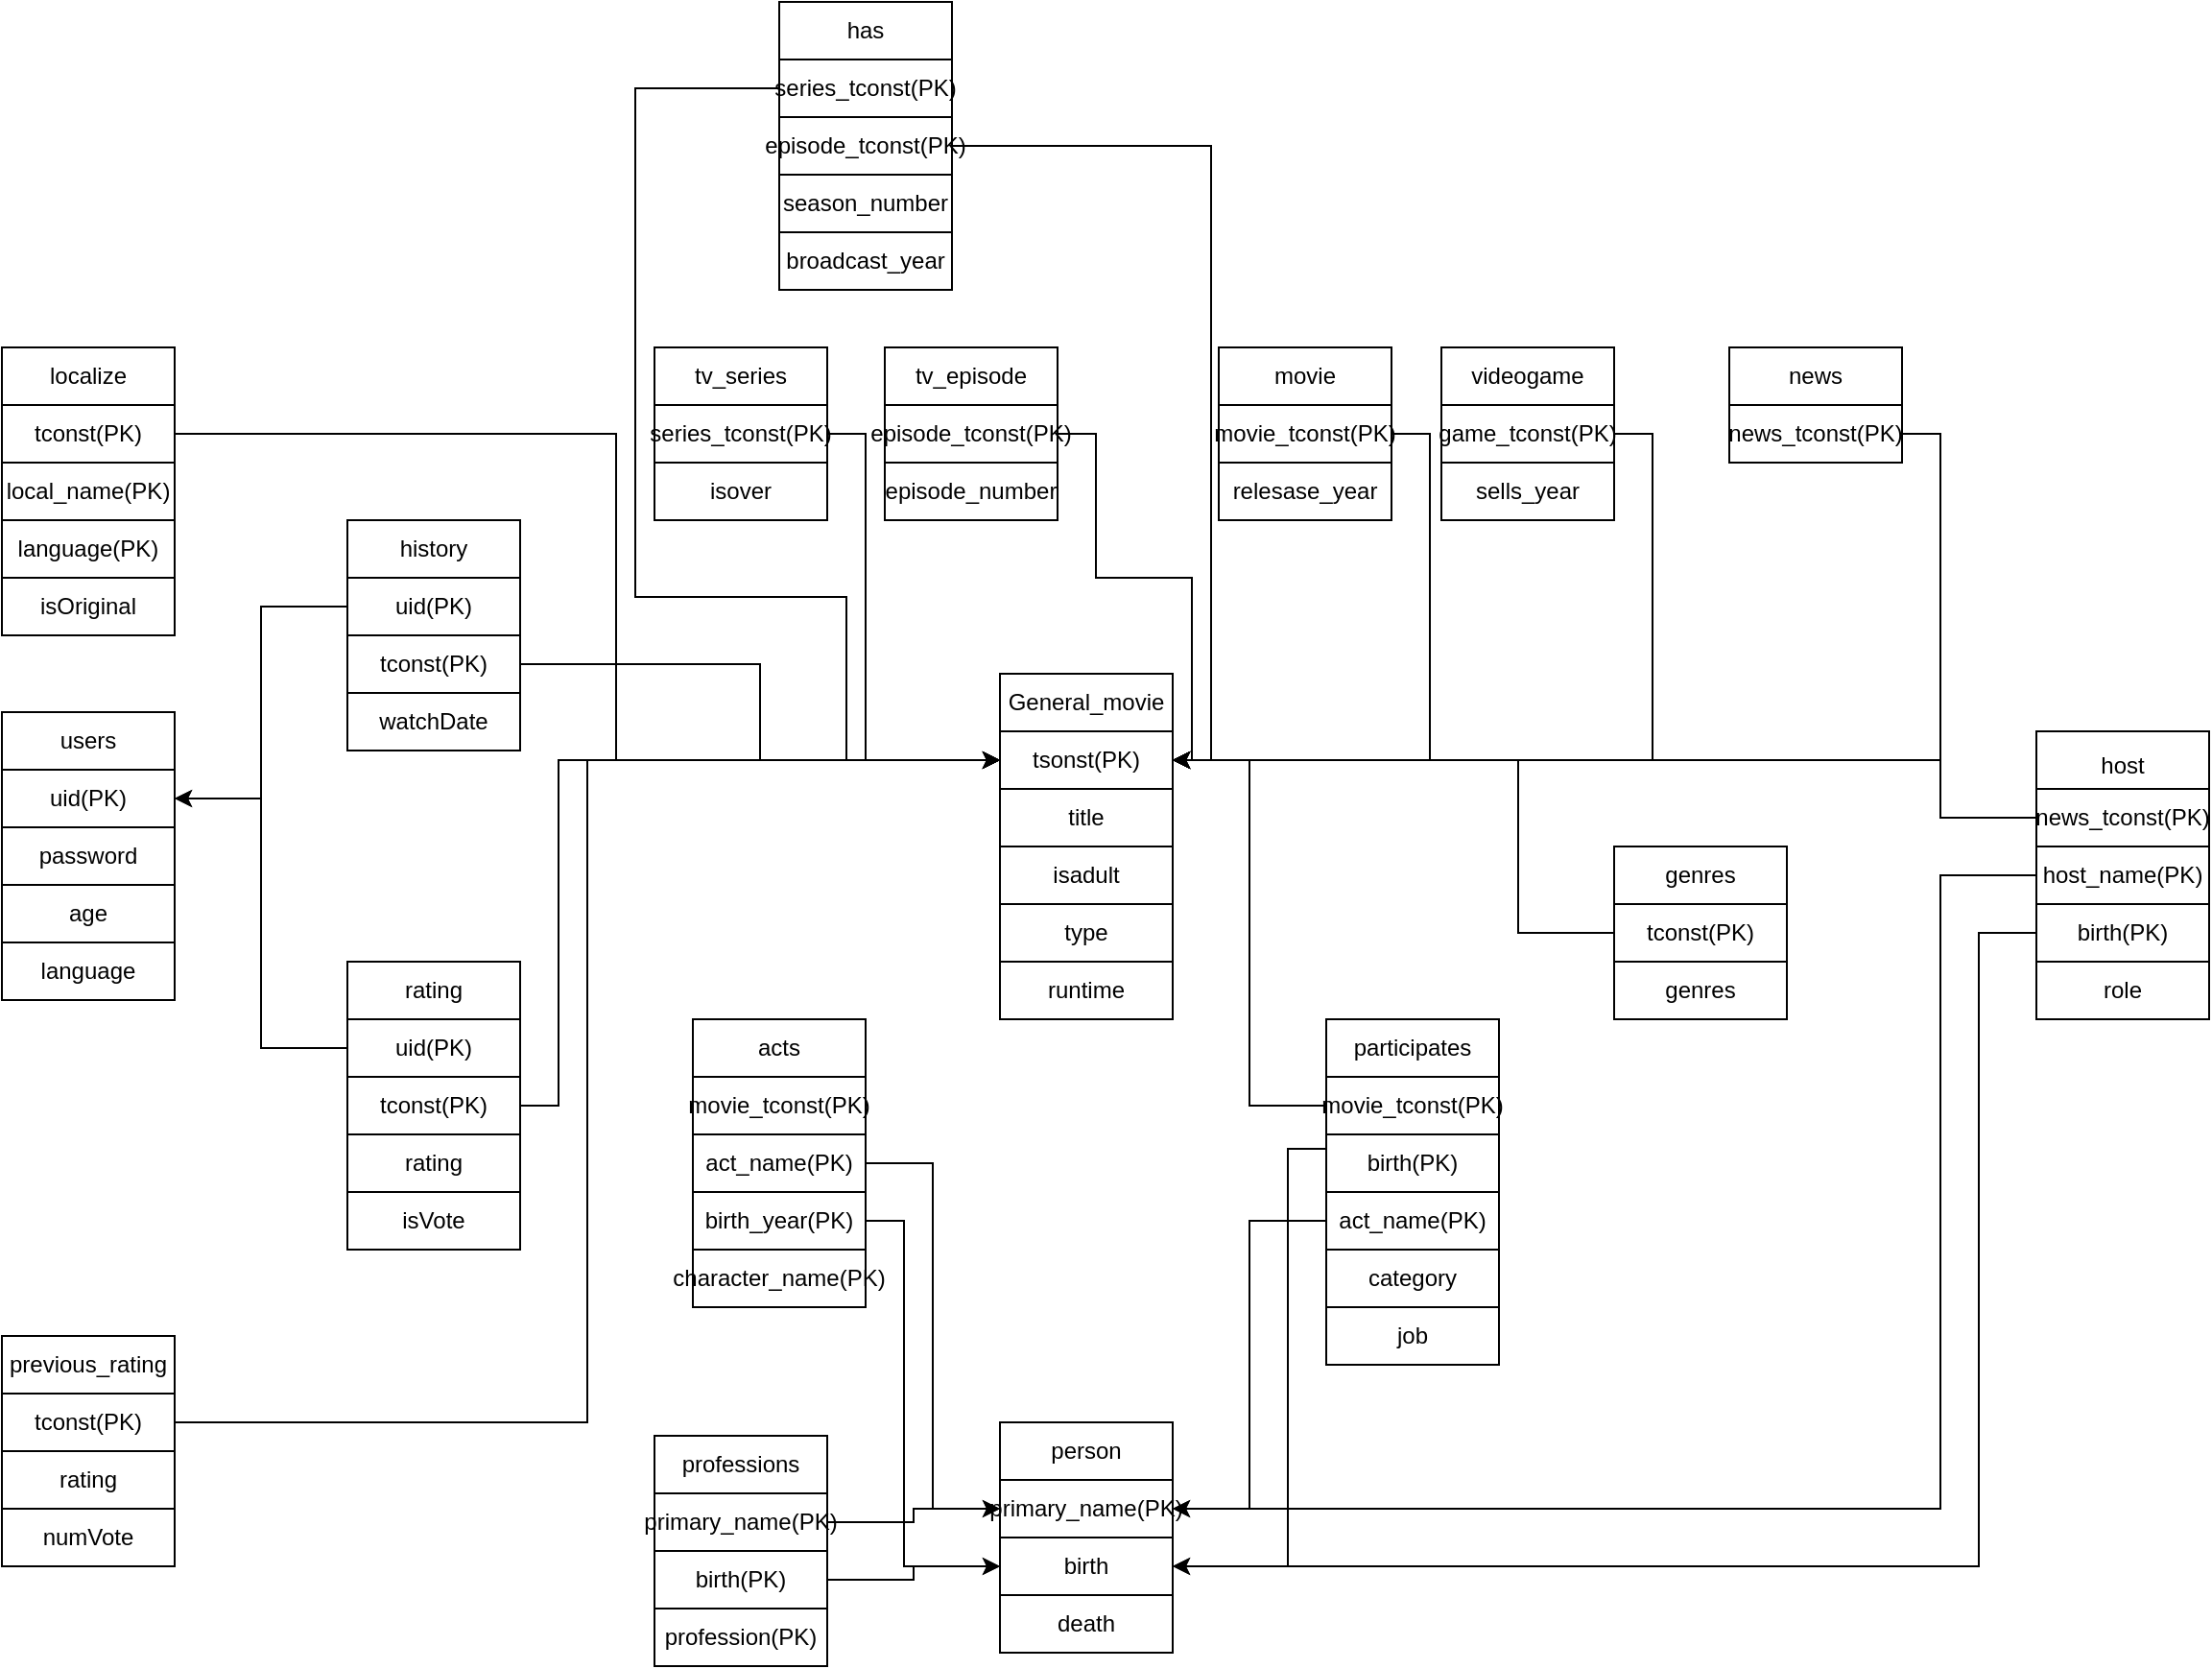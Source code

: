 <mxfile version="12.1.3" type="device" pages="1"><diagram id="1HHsFGvNSp-Iz6uIDNUZ" name="Page-1"><mxGraphModel dx="2483" dy="2029" grid="1" gridSize="10" guides="1" tooltips="1" connect="1" arrows="1" fold="1" page="1" pageScale="1" pageWidth="827" pageHeight="1169" math="0" shadow="0"><root><mxCell id="0"/><mxCell id="1" parent="0"/><mxCell id="MOQ5fLNB2ffV8gj2TZiH-1" value="General_movie" style="rounded=0;whiteSpace=wrap;html=1;" vertex="1" parent="1"><mxGeometry x="240" y="220" width="90" height="30" as="geometry"/></mxCell><mxCell id="MOQ5fLNB2ffV8gj2TZiH-7" value="tsonst(PK)" style="rounded=0;whiteSpace=wrap;html=1;" vertex="1" parent="1"><mxGeometry x="240" y="250" width="90" height="30" as="geometry"/></mxCell><mxCell id="MOQ5fLNB2ffV8gj2TZiH-9" value="title" style="rounded=0;whiteSpace=wrap;html=1;" vertex="1" parent="1"><mxGeometry x="240" y="280" width="90" height="30" as="geometry"/></mxCell><mxCell id="MOQ5fLNB2ffV8gj2TZiH-10" value="isadult" style="rounded=0;whiteSpace=wrap;html=1;" vertex="1" parent="1"><mxGeometry x="240" y="310" width="90" height="30" as="geometry"/></mxCell><mxCell id="MOQ5fLNB2ffV8gj2TZiH-11" value="type" style="rounded=0;whiteSpace=wrap;html=1;" vertex="1" parent="1"><mxGeometry x="240" y="340" width="90" height="30" as="geometry"/></mxCell><mxCell id="MOQ5fLNB2ffV8gj2TZiH-12" value="runtime" style="rounded=0;whiteSpace=wrap;html=1;" vertex="1" parent="1"><mxGeometry x="240" y="370" width="90" height="30" as="geometry"/></mxCell><mxCell id="MOQ5fLNB2ffV8gj2TZiH-13" value="tv_series" style="rounded=0;whiteSpace=wrap;html=1;" vertex="1" parent="1"><mxGeometry x="60" y="50" width="90" height="30" as="geometry"/></mxCell><mxCell id="MOQ5fLNB2ffV8gj2TZiH-119" style="edgeStyle=orthogonalEdgeStyle;rounded=0;orthogonalLoop=1;jettySize=auto;html=1;exitX=1;exitY=0.5;exitDx=0;exitDy=0;entryX=0;entryY=0.5;entryDx=0;entryDy=0;" edge="1" parent="1" source="MOQ5fLNB2ffV8gj2TZiH-14" target="MOQ5fLNB2ffV8gj2TZiH-7"><mxGeometry relative="1" as="geometry"><Array as="points"><mxPoint x="170" y="95"/><mxPoint x="170" y="265"/></Array></mxGeometry></mxCell><mxCell id="MOQ5fLNB2ffV8gj2TZiH-14" value="series_tconst(PK)" style="rounded=0;whiteSpace=wrap;html=1;" vertex="1" parent="1"><mxGeometry x="60" y="80" width="90" height="30" as="geometry"/></mxCell><mxCell id="MOQ5fLNB2ffV8gj2TZiH-19" value="isover" style="rounded=0;whiteSpace=wrap;html=1;" vertex="1" parent="1"><mxGeometry x="60" y="110" width="90" height="30" as="geometry"/></mxCell><mxCell id="MOQ5fLNB2ffV8gj2TZiH-20" value="tv_episode" style="rounded=0;whiteSpace=wrap;html=1;" vertex="1" parent="1"><mxGeometry x="180" y="50" width="90" height="30" as="geometry"/></mxCell><mxCell id="MOQ5fLNB2ffV8gj2TZiH-93" style="edgeStyle=orthogonalEdgeStyle;rounded=0;orthogonalLoop=1;jettySize=auto;html=1;exitX=1;exitY=0.5;exitDx=0;exitDy=0;entryX=1;entryY=0.5;entryDx=0;entryDy=0;" edge="1" parent="1" source="MOQ5fLNB2ffV8gj2TZiH-24" target="MOQ5fLNB2ffV8gj2TZiH-7"><mxGeometry relative="1" as="geometry"><mxPoint x="290" y="200" as="targetPoint"/></mxGeometry></mxCell><mxCell id="MOQ5fLNB2ffV8gj2TZiH-96" style="edgeStyle=orthogonalEdgeStyle;rounded=0;orthogonalLoop=1;jettySize=auto;html=1;exitX=1;exitY=0.5;exitDx=0;exitDy=0;entryX=1;entryY=0.5;entryDx=0;entryDy=0;" edge="1" parent="1" source="MOQ5fLNB2ffV8gj2TZiH-21" target="MOQ5fLNB2ffV8gj2TZiH-7"><mxGeometry relative="1" as="geometry"><mxPoint x="290" y="210" as="targetPoint"/><Array as="points"><mxPoint x="290" y="95"/><mxPoint x="290" y="170"/><mxPoint x="340" y="170"/><mxPoint x="340" y="265"/></Array></mxGeometry></mxCell><mxCell id="MOQ5fLNB2ffV8gj2TZiH-21" value="episode_tconst(PK)" style="rounded=0;whiteSpace=wrap;html=1;" vertex="1" parent="1"><mxGeometry x="180" y="80" width="90" height="30" as="geometry"/></mxCell><mxCell id="MOQ5fLNB2ffV8gj2TZiH-22" value="episode_number" style="rounded=0;whiteSpace=wrap;html=1;" vertex="1" parent="1"><mxGeometry x="180" y="110" width="90" height="30" as="geometry"/></mxCell><mxCell id="MOQ5fLNB2ffV8gj2TZiH-23" value="movie" style="rounded=0;whiteSpace=wrap;html=1;" vertex="1" parent="1"><mxGeometry x="354" y="50" width="90" height="30" as="geometry"/></mxCell><mxCell id="MOQ5fLNB2ffV8gj2TZiH-94" style="edgeStyle=orthogonalEdgeStyle;rounded=0;orthogonalLoop=1;jettySize=auto;html=1;exitX=1;exitY=0.5;exitDx=0;exitDy=0;entryX=1;entryY=0.5;entryDx=0;entryDy=0;" edge="1" parent="1" source="MOQ5fLNB2ffV8gj2TZiH-24" target="MOQ5fLNB2ffV8gj2TZiH-7"><mxGeometry relative="1" as="geometry"><mxPoint x="420" y="270" as="targetPoint"/></mxGeometry></mxCell><mxCell id="MOQ5fLNB2ffV8gj2TZiH-25" value="relesase_year" style="rounded=0;whiteSpace=wrap;html=1;" vertex="1" parent="1"><mxGeometry x="354" y="110" width="90" height="30" as="geometry"/></mxCell><mxCell id="MOQ5fLNB2ffV8gj2TZiH-26" value="videogame" style="rounded=0;whiteSpace=wrap;html=1;" vertex="1" parent="1"><mxGeometry x="470" y="50" width="90" height="30" as="geometry"/></mxCell><mxCell id="MOQ5fLNB2ffV8gj2TZiH-97" style="edgeStyle=orthogonalEdgeStyle;rounded=0;orthogonalLoop=1;jettySize=auto;html=1;exitX=1;exitY=0.5;exitDx=0;exitDy=0;entryX=1;entryY=0.5;entryDx=0;entryDy=0;" edge="1" parent="1" source="MOQ5fLNB2ffV8gj2TZiH-27" target="MOQ5fLNB2ffV8gj2TZiH-7"><mxGeometry relative="1" as="geometry"><mxPoint x="580" y="260" as="targetPoint"/></mxGeometry></mxCell><mxCell id="MOQ5fLNB2ffV8gj2TZiH-27" value="game_tconst(PK)" style="rounded=0;whiteSpace=wrap;html=1;" vertex="1" parent="1"><mxGeometry x="470" y="80" width="90" height="30" as="geometry"/></mxCell><mxCell id="MOQ5fLNB2ffV8gj2TZiH-28" value="sells_year" style="rounded=0;whiteSpace=wrap;html=1;" vertex="1" parent="1"><mxGeometry x="470" y="110" width="90" height="30" as="geometry"/></mxCell><mxCell id="MOQ5fLNB2ffV8gj2TZiH-29" value="has" style="rounded=0;whiteSpace=wrap;html=1;" vertex="1" parent="1"><mxGeometry x="125" y="-130" width="90" height="30" as="geometry"/></mxCell><mxCell id="MOQ5fLNB2ffV8gj2TZiH-125" style="edgeStyle=orthogonalEdgeStyle;rounded=0;orthogonalLoop=1;jettySize=auto;html=1;exitX=0;exitY=0.5;exitDx=0;exitDy=0;entryX=0;entryY=0.5;entryDx=0;entryDy=0;" edge="1" parent="1" source="MOQ5fLNB2ffV8gj2TZiH-30" target="MOQ5fLNB2ffV8gj2TZiH-7"><mxGeometry relative="1" as="geometry"><Array as="points"><mxPoint x="50" y="-85"/><mxPoint x="50" y="180"/><mxPoint x="160" y="180"/><mxPoint x="160" y="265"/></Array></mxGeometry></mxCell><mxCell id="MOQ5fLNB2ffV8gj2TZiH-30" value="series_tconst(PK)" style="rounded=0;whiteSpace=wrap;html=1;" vertex="1" parent="1"><mxGeometry x="125" y="-100" width="90" height="30" as="geometry"/></mxCell><mxCell id="MOQ5fLNB2ffV8gj2TZiH-126" style="edgeStyle=orthogonalEdgeStyle;rounded=0;orthogonalLoop=1;jettySize=auto;html=1;exitX=1;exitY=0.5;exitDx=0;exitDy=0;entryX=1;entryY=0.5;entryDx=0;entryDy=0;" edge="1" parent="1" source="MOQ5fLNB2ffV8gj2TZiH-31" target="MOQ5fLNB2ffV8gj2TZiH-7"><mxGeometry relative="1" as="geometry"><mxPoint x="320" y="140" as="targetPoint"/></mxGeometry></mxCell><mxCell id="MOQ5fLNB2ffV8gj2TZiH-31" value="episode_tconst(PK)" style="rounded=0;whiteSpace=wrap;html=1;" vertex="1" parent="1"><mxGeometry x="125" y="-70" width="90" height="30" as="geometry"/></mxCell><mxCell id="MOQ5fLNB2ffV8gj2TZiH-32" value="season_number" style="rounded=0;whiteSpace=wrap;html=1;" vertex="1" parent="1"><mxGeometry x="125" y="-40" width="90" height="30" as="geometry"/></mxCell><mxCell id="MOQ5fLNB2ffV8gj2TZiH-33" value="broadcast_year" style="rounded=0;whiteSpace=wrap;html=1;" vertex="1" parent="1"><mxGeometry x="125" y="-10" width="90" height="30" as="geometry"/></mxCell><mxCell id="MOQ5fLNB2ffV8gj2TZiH-34" value="person" style="rounded=0;whiteSpace=wrap;html=1;" vertex="1" parent="1"><mxGeometry x="240" y="610" width="90" height="30" as="geometry"/></mxCell><mxCell id="MOQ5fLNB2ffV8gj2TZiH-35" value="primary_name(PK)" style="rounded=0;whiteSpace=wrap;html=1;" vertex="1" parent="1"><mxGeometry x="240" y="640" width="90" height="30" as="geometry"/></mxCell><mxCell id="MOQ5fLNB2ffV8gj2TZiH-36" value="birth" style="rounded=0;whiteSpace=wrap;html=1;" vertex="1" parent="1"><mxGeometry x="240" y="670" width="90" height="30" as="geometry"/></mxCell><mxCell id="MOQ5fLNB2ffV8gj2TZiH-37" value="death" style="rounded=0;whiteSpace=wrap;html=1;" vertex="1" parent="1"><mxGeometry x="240" y="700" width="90" height="30" as="geometry"/></mxCell><mxCell id="MOQ5fLNB2ffV8gj2TZiH-40" value="acts" style="rounded=0;whiteSpace=wrap;html=1;" vertex="1" parent="1"><mxGeometry x="80" y="400" width="90" height="30" as="geometry"/></mxCell><mxCell id="MOQ5fLNB2ffV8gj2TZiH-106" style="edgeStyle=orthogonalEdgeStyle;rounded=0;orthogonalLoop=1;jettySize=auto;html=1;exitX=1;exitY=0.5;exitDx=0;exitDy=0;entryX=0;entryY=0.5;entryDx=0;entryDy=0;" edge="1" parent="1" source="MOQ5fLNB2ffV8gj2TZiH-41" target="MOQ5fLNB2ffV8gj2TZiH-35"><mxGeometry relative="1" as="geometry"/></mxCell><mxCell id="MOQ5fLNB2ffV8gj2TZiH-41" value="act_name(PK)" style="rounded=0;whiteSpace=wrap;html=1;" vertex="1" parent="1"><mxGeometry x="80" y="460" width="90" height="30" as="geometry"/></mxCell><mxCell id="MOQ5fLNB2ffV8gj2TZiH-107" style="edgeStyle=orthogonalEdgeStyle;rounded=0;orthogonalLoop=1;jettySize=auto;html=1;exitX=1;exitY=0.5;exitDx=0;exitDy=0;entryX=0;entryY=0.5;entryDx=0;entryDy=0;" edge="1" parent="1" source="MOQ5fLNB2ffV8gj2TZiH-42" target="MOQ5fLNB2ffV8gj2TZiH-36"><mxGeometry relative="1" as="geometry"><Array as="points"><mxPoint x="190" y="505"/><mxPoint x="190" y="685"/></Array></mxGeometry></mxCell><mxCell id="MOQ5fLNB2ffV8gj2TZiH-42" value="birth_year(PK)" style="rounded=0;whiteSpace=wrap;html=1;" vertex="1" parent="1"><mxGeometry x="80" y="490" width="90" height="30" as="geometry"/></mxCell><mxCell id="MOQ5fLNB2ffV8gj2TZiH-43" value="movie_tconst(PK)" style="rounded=0;whiteSpace=wrap;html=1;" vertex="1" parent="1"><mxGeometry x="80" y="430" width="90" height="30" as="geometry"/></mxCell><mxCell id="MOQ5fLNB2ffV8gj2TZiH-44" value="character_name(PK)" style="rounded=0;whiteSpace=wrap;html=1;" vertex="1" parent="1"><mxGeometry x="80" y="520" width="90" height="30" as="geometry"/></mxCell><mxCell id="MOQ5fLNB2ffV8gj2TZiH-45" value="participates" style="rounded=0;whiteSpace=wrap;html=1;" vertex="1" parent="1"><mxGeometry x="410" y="400" width="90" height="30" as="geometry"/></mxCell><mxCell id="MOQ5fLNB2ffV8gj2TZiH-105" style="edgeStyle=orthogonalEdgeStyle;rounded=0;orthogonalLoop=1;jettySize=auto;html=1;exitX=0;exitY=0.5;exitDx=0;exitDy=0;entryX=1;entryY=0.5;entryDx=0;entryDy=0;" edge="1" parent="1" source="MOQ5fLNB2ffV8gj2TZiH-46" target="MOQ5fLNB2ffV8gj2TZiH-35"><mxGeometry relative="1" as="geometry"/></mxCell><mxCell id="MOQ5fLNB2ffV8gj2TZiH-46" value="act_name(PK)" style="rounded=0;whiteSpace=wrap;html=1;" vertex="1" parent="1"><mxGeometry x="410" y="490" width="90" height="30" as="geometry"/></mxCell><mxCell id="MOQ5fLNB2ffV8gj2TZiH-104" style="edgeStyle=orthogonalEdgeStyle;rounded=0;orthogonalLoop=1;jettySize=auto;html=1;exitX=0;exitY=0.25;exitDx=0;exitDy=0;entryX=1;entryY=0.5;entryDx=0;entryDy=0;" edge="1" parent="1" source="MOQ5fLNB2ffV8gj2TZiH-47" target="MOQ5fLNB2ffV8gj2TZiH-36"><mxGeometry relative="1" as="geometry"><Array as="points"><mxPoint x="390" y="468"/><mxPoint x="390" y="685"/></Array></mxGeometry></mxCell><mxCell id="MOQ5fLNB2ffV8gj2TZiH-47" value="birth(PK)" style="rounded=0;whiteSpace=wrap;html=1;" vertex="1" parent="1"><mxGeometry x="410" y="460" width="90" height="30" as="geometry"/></mxCell><mxCell id="MOQ5fLNB2ffV8gj2TZiH-103" style="edgeStyle=orthogonalEdgeStyle;rounded=0;orthogonalLoop=1;jettySize=auto;html=1;exitX=0;exitY=0.5;exitDx=0;exitDy=0;entryX=1;entryY=0.5;entryDx=0;entryDy=0;" edge="1" parent="1" source="MOQ5fLNB2ffV8gj2TZiH-48" target="MOQ5fLNB2ffV8gj2TZiH-7"><mxGeometry relative="1" as="geometry"/></mxCell><mxCell id="MOQ5fLNB2ffV8gj2TZiH-48" value="movie_tconst(PK)" style="rounded=0;whiteSpace=wrap;html=1;" vertex="1" parent="1"><mxGeometry x="410" y="430" width="90" height="30" as="geometry"/></mxCell><mxCell id="MOQ5fLNB2ffV8gj2TZiH-49" value="category" style="rounded=0;whiteSpace=wrap;html=1;" vertex="1" parent="1"><mxGeometry x="410" y="520" width="90" height="30" as="geometry"/></mxCell><mxCell id="MOQ5fLNB2ffV8gj2TZiH-50" value="job" style="rounded=0;whiteSpace=wrap;html=1;" vertex="1" parent="1"><mxGeometry x="410" y="550" width="90" height="30" as="geometry"/></mxCell><mxCell id="MOQ5fLNB2ffV8gj2TZiH-51" value="news" style="rounded=0;whiteSpace=wrap;html=1;" vertex="1" parent="1"><mxGeometry x="620" y="50" width="90" height="30" as="geometry"/></mxCell><mxCell id="MOQ5fLNB2ffV8gj2TZiH-98" style="edgeStyle=orthogonalEdgeStyle;rounded=0;orthogonalLoop=1;jettySize=auto;html=1;exitX=1;exitY=0.5;exitDx=0;exitDy=0;entryX=1;entryY=0.5;entryDx=0;entryDy=0;" edge="1" parent="1" source="MOQ5fLNB2ffV8gj2TZiH-52" target="MOQ5fLNB2ffV8gj2TZiH-7"><mxGeometry relative="1" as="geometry"/></mxCell><mxCell id="MOQ5fLNB2ffV8gj2TZiH-52" value="news_tconst(PK)" style="rounded=0;whiteSpace=wrap;html=1;" vertex="1" parent="1"><mxGeometry x="620" y="80" width="90" height="30" as="geometry"/></mxCell><mxCell id="MOQ5fLNB2ffV8gj2TZiH-54" value="host" style="rounded=0;whiteSpace=wrap;html=1;" vertex="1" parent="1"><mxGeometry x="780" y="250" width="90" height="35" as="geometry"/></mxCell><mxCell id="MOQ5fLNB2ffV8gj2TZiH-99" style="edgeStyle=orthogonalEdgeStyle;rounded=0;orthogonalLoop=1;jettySize=auto;html=1;exitX=0;exitY=0.5;exitDx=0;exitDy=0;entryX=1;entryY=0.5;entryDx=0;entryDy=0;" edge="1" parent="1" source="MOQ5fLNB2ffV8gj2TZiH-55" target="MOQ5fLNB2ffV8gj2TZiH-7"><mxGeometry relative="1" as="geometry"><Array as="points"><mxPoint x="730" y="295"/><mxPoint x="730" y="265"/></Array></mxGeometry></mxCell><mxCell id="MOQ5fLNB2ffV8gj2TZiH-55" value="news_tconst(PK)" style="rounded=0;whiteSpace=wrap;html=1;" vertex="1" parent="1"><mxGeometry x="780" y="280" width="90" height="30" as="geometry"/></mxCell><mxCell id="MOQ5fLNB2ffV8gj2TZiH-100" style="edgeStyle=orthogonalEdgeStyle;rounded=0;orthogonalLoop=1;jettySize=auto;html=1;exitX=0;exitY=0.5;exitDx=0;exitDy=0;entryX=1;entryY=0.5;entryDx=0;entryDy=0;" edge="1" parent="1" source="MOQ5fLNB2ffV8gj2TZiH-56" target="MOQ5fLNB2ffV8gj2TZiH-35"><mxGeometry relative="1" as="geometry"><mxPoint x="730" y="660" as="targetPoint"/><Array as="points"><mxPoint x="730" y="325"/><mxPoint x="730" y="655"/></Array></mxGeometry></mxCell><mxCell id="MOQ5fLNB2ffV8gj2TZiH-56" value="host_name(PK)" style="rounded=0;whiteSpace=wrap;html=1;" vertex="1" parent="1"><mxGeometry x="780" y="310" width="90" height="30" as="geometry"/></mxCell><mxCell id="MOQ5fLNB2ffV8gj2TZiH-101" style="edgeStyle=orthogonalEdgeStyle;rounded=0;orthogonalLoop=1;jettySize=auto;html=1;exitX=0;exitY=0.5;exitDx=0;exitDy=0;entryX=1;entryY=0.5;entryDx=0;entryDy=0;" edge="1" parent="1" source="MOQ5fLNB2ffV8gj2TZiH-57" target="MOQ5fLNB2ffV8gj2TZiH-36"><mxGeometry relative="1" as="geometry"><mxPoint x="750" y="680" as="targetPoint"/><Array as="points"><mxPoint x="750" y="355"/><mxPoint x="750" y="685"/></Array></mxGeometry></mxCell><mxCell id="MOQ5fLNB2ffV8gj2TZiH-57" value="birth(PK)" style="rounded=0;whiteSpace=wrap;html=1;" vertex="1" parent="1"><mxGeometry x="780" y="340" width="90" height="30" as="geometry"/></mxCell><mxCell id="MOQ5fLNB2ffV8gj2TZiH-58" value="role" style="rounded=0;whiteSpace=wrap;html=1;" vertex="1" parent="1"><mxGeometry x="780" y="370" width="90" height="30" as="geometry"/></mxCell><mxCell id="MOQ5fLNB2ffV8gj2TZiH-60" value="users" style="rounded=0;whiteSpace=wrap;html=1;" vertex="1" parent="1"><mxGeometry x="-280" y="240" width="90" height="30" as="geometry"/></mxCell><mxCell id="MOQ5fLNB2ffV8gj2TZiH-61" value="uid(PK)" style="rounded=0;whiteSpace=wrap;html=1;" vertex="1" parent="1"><mxGeometry x="-280" y="270" width="90" height="30" as="geometry"/></mxCell><mxCell id="MOQ5fLNB2ffV8gj2TZiH-62" value="password" style="rounded=0;whiteSpace=wrap;html=1;" vertex="1" parent="1"><mxGeometry x="-280" y="300" width="90" height="30" as="geometry"/></mxCell><mxCell id="MOQ5fLNB2ffV8gj2TZiH-63" value="age" style="rounded=0;whiteSpace=wrap;html=1;" vertex="1" parent="1"><mxGeometry x="-280" y="330" width="90" height="30" as="geometry"/></mxCell><mxCell id="MOQ5fLNB2ffV8gj2TZiH-64" value="language" style="rounded=0;whiteSpace=wrap;html=1;" vertex="1" parent="1"><mxGeometry x="-280" y="360" width="90" height="30" as="geometry"/></mxCell><mxCell id="MOQ5fLNB2ffV8gj2TZiH-66" value="history" style="rounded=0;whiteSpace=wrap;html=1;" vertex="1" parent="1"><mxGeometry x="-100" y="140" width="90" height="30" as="geometry"/></mxCell><mxCell id="MOQ5fLNB2ffV8gj2TZiH-115" style="edgeStyle=orthogonalEdgeStyle;rounded=0;orthogonalLoop=1;jettySize=auto;html=1;exitX=0;exitY=0.5;exitDx=0;exitDy=0;entryX=1;entryY=0.5;entryDx=0;entryDy=0;" edge="1" parent="1" source="MOQ5fLNB2ffV8gj2TZiH-67" target="MOQ5fLNB2ffV8gj2TZiH-61"><mxGeometry relative="1" as="geometry"/></mxCell><mxCell id="MOQ5fLNB2ffV8gj2TZiH-67" value="uid(PK)" style="rounded=0;whiteSpace=wrap;html=1;" vertex="1" parent="1"><mxGeometry x="-100" y="170" width="90" height="30" as="geometry"/></mxCell><mxCell id="MOQ5fLNB2ffV8gj2TZiH-121" style="edgeStyle=orthogonalEdgeStyle;rounded=0;orthogonalLoop=1;jettySize=auto;html=1;exitX=1;exitY=0.5;exitDx=0;exitDy=0;entryX=0;entryY=0.5;entryDx=0;entryDy=0;" edge="1" parent="1" source="MOQ5fLNB2ffV8gj2TZiH-68" target="MOQ5fLNB2ffV8gj2TZiH-7"><mxGeometry relative="1" as="geometry"/></mxCell><mxCell id="MOQ5fLNB2ffV8gj2TZiH-68" value="tconst(PK)" style="rounded=0;whiteSpace=wrap;html=1;" vertex="1" parent="1"><mxGeometry x="-100" y="200" width="90" height="30" as="geometry"/></mxCell><mxCell id="MOQ5fLNB2ffV8gj2TZiH-69" value="watchDate" style="rounded=0;whiteSpace=wrap;html=1;" vertex="1" parent="1"><mxGeometry x="-100" y="230" width="90" height="30" as="geometry"/></mxCell><mxCell id="MOQ5fLNB2ffV8gj2TZiH-71" value="rating" style="rounded=0;whiteSpace=wrap;html=1;" vertex="1" parent="1"><mxGeometry x="-100" y="370" width="90" height="30" as="geometry"/></mxCell><mxCell id="MOQ5fLNB2ffV8gj2TZiH-114" style="edgeStyle=orthogonalEdgeStyle;rounded=0;orthogonalLoop=1;jettySize=auto;html=1;exitX=0;exitY=0.5;exitDx=0;exitDy=0;entryX=1;entryY=0.5;entryDx=0;entryDy=0;" edge="1" parent="1" source="MOQ5fLNB2ffV8gj2TZiH-72" target="MOQ5fLNB2ffV8gj2TZiH-61"><mxGeometry relative="1" as="geometry"/></mxCell><mxCell id="MOQ5fLNB2ffV8gj2TZiH-72" value="uid(PK)" style="rounded=0;whiteSpace=wrap;html=1;" vertex="1" parent="1"><mxGeometry x="-100" y="400" width="90" height="30" as="geometry"/></mxCell><mxCell id="MOQ5fLNB2ffV8gj2TZiH-122" style="edgeStyle=orthogonalEdgeStyle;rounded=0;orthogonalLoop=1;jettySize=auto;html=1;exitX=1;exitY=0.5;exitDx=0;exitDy=0;entryX=0;entryY=0.5;entryDx=0;entryDy=0;" edge="1" parent="1" source="MOQ5fLNB2ffV8gj2TZiH-73" target="MOQ5fLNB2ffV8gj2TZiH-7"><mxGeometry relative="1" as="geometry"><Array as="points"><mxPoint x="10" y="445"/><mxPoint x="10" y="265"/></Array></mxGeometry></mxCell><mxCell id="MOQ5fLNB2ffV8gj2TZiH-73" value="tconst(PK)" style="rounded=0;whiteSpace=wrap;html=1;" vertex="1" parent="1"><mxGeometry x="-100" y="430" width="90" height="30" as="geometry"/></mxCell><mxCell id="MOQ5fLNB2ffV8gj2TZiH-74" value="rating" style="rounded=0;whiteSpace=wrap;html=1;" vertex="1" parent="1"><mxGeometry x="-100" y="460" width="90" height="30" as="geometry"/></mxCell><mxCell id="MOQ5fLNB2ffV8gj2TZiH-75" value="isVote" style="rounded=0;whiteSpace=wrap;html=1;" vertex="1" parent="1"><mxGeometry x="-100" y="490" width="90" height="30" as="geometry"/></mxCell><mxCell id="MOQ5fLNB2ffV8gj2TZiH-76" value="previous_rating" style="rounded=0;whiteSpace=wrap;html=1;" vertex="1" parent="1"><mxGeometry x="-280" y="565" width="90" height="30" as="geometry"/></mxCell><mxCell id="MOQ5fLNB2ffV8gj2TZiH-120" style="edgeStyle=orthogonalEdgeStyle;rounded=0;orthogonalLoop=1;jettySize=auto;html=1;exitX=1;exitY=0.5;exitDx=0;exitDy=0;entryX=0;entryY=0.5;entryDx=0;entryDy=0;" edge="1" parent="1" source="MOQ5fLNB2ffV8gj2TZiH-78" target="MOQ5fLNB2ffV8gj2TZiH-7"><mxGeometry relative="1" as="geometry"/></mxCell><mxCell id="MOQ5fLNB2ffV8gj2TZiH-78" value="tconst(PK)" style="rounded=0;whiteSpace=wrap;html=1;" vertex="1" parent="1"><mxGeometry x="-280" y="595" width="90" height="30" as="geometry"/></mxCell><mxCell id="MOQ5fLNB2ffV8gj2TZiH-79" value="rating" style="rounded=0;whiteSpace=wrap;html=1;" vertex="1" parent="1"><mxGeometry x="-280" y="625" width="90" height="30" as="geometry"/></mxCell><mxCell id="MOQ5fLNB2ffV8gj2TZiH-80" value="numVote" style="rounded=0;whiteSpace=wrap;html=1;" vertex="1" parent="1"><mxGeometry x="-280" y="655" width="90" height="30" as="geometry"/></mxCell><mxCell id="MOQ5fLNB2ffV8gj2TZiH-83" value="genres" style="rounded=0;whiteSpace=wrap;html=1;" vertex="1" parent="1"><mxGeometry x="560" y="310" width="90" height="30" as="geometry"/></mxCell><mxCell id="MOQ5fLNB2ffV8gj2TZiH-102" style="edgeStyle=orthogonalEdgeStyle;rounded=0;orthogonalLoop=1;jettySize=auto;html=1;exitX=0;exitY=0.5;exitDx=0;exitDy=0;entryX=1;entryY=0.5;entryDx=0;entryDy=0;" edge="1" parent="1" source="MOQ5fLNB2ffV8gj2TZiH-84" target="MOQ5fLNB2ffV8gj2TZiH-7"><mxGeometry relative="1" as="geometry"><mxPoint x="510" y="260" as="targetPoint"/><Array as="points"><mxPoint x="510" y="355"/><mxPoint x="510" y="265"/></Array></mxGeometry></mxCell><mxCell id="MOQ5fLNB2ffV8gj2TZiH-84" value="tconst(PK)" style="rounded=0;whiteSpace=wrap;html=1;" vertex="1" parent="1"><mxGeometry x="560" y="340" width="90" height="30" as="geometry"/></mxCell><mxCell id="MOQ5fLNB2ffV8gj2TZiH-85" value="genres" style="rounded=0;whiteSpace=wrap;html=1;" vertex="1" parent="1"><mxGeometry x="560" y="370" width="90" height="30" as="geometry"/></mxCell><mxCell id="MOQ5fLNB2ffV8gj2TZiH-86" value="localize" style="rounded=0;whiteSpace=wrap;html=1;" vertex="1" parent="1"><mxGeometry x="-280" y="50" width="90" height="30" as="geometry"/></mxCell><mxCell id="MOQ5fLNB2ffV8gj2TZiH-123" style="edgeStyle=orthogonalEdgeStyle;rounded=0;orthogonalLoop=1;jettySize=auto;html=1;exitX=1;exitY=0.5;exitDx=0;exitDy=0;entryX=0;entryY=0.5;entryDx=0;entryDy=0;" edge="1" parent="1" source="MOQ5fLNB2ffV8gj2TZiH-87" target="MOQ5fLNB2ffV8gj2TZiH-7"><mxGeometry relative="1" as="geometry"><Array as="points"><mxPoint x="40" y="95"/><mxPoint x="40" y="265"/></Array></mxGeometry></mxCell><mxCell id="MOQ5fLNB2ffV8gj2TZiH-87" value="tconst(PK)" style="rounded=0;whiteSpace=wrap;html=1;" vertex="1" parent="1"><mxGeometry x="-280" y="80" width="90" height="30" as="geometry"/></mxCell><mxCell id="MOQ5fLNB2ffV8gj2TZiH-88" value="local_name(PK)" style="rounded=0;whiteSpace=wrap;html=1;" vertex="1" parent="1"><mxGeometry x="-280" y="110" width="90" height="30" as="geometry"/></mxCell><mxCell id="MOQ5fLNB2ffV8gj2TZiH-89" value="language(PK)" style="rounded=0;whiteSpace=wrap;html=1;" vertex="1" parent="1"><mxGeometry x="-280" y="140" width="90" height="30" as="geometry"/></mxCell><mxCell id="MOQ5fLNB2ffV8gj2TZiH-90" value="isOriginal" style="rounded=0;whiteSpace=wrap;html=1;" vertex="1" parent="1"><mxGeometry x="-280" y="170" width="90" height="30" as="geometry"/></mxCell><mxCell id="MOQ5fLNB2ffV8gj2TZiH-24" value="movie_tconst(PK)" style="rounded=0;whiteSpace=wrap;html=1;" vertex="1" parent="1"><mxGeometry x="354" y="80" width="90" height="30" as="geometry"/></mxCell><mxCell id="MOQ5fLNB2ffV8gj2TZiH-108" value="professions" style="rounded=0;whiteSpace=wrap;html=1;" vertex="1" parent="1"><mxGeometry x="60" y="617" width="90" height="30" as="geometry"/></mxCell><mxCell id="MOQ5fLNB2ffV8gj2TZiH-131" style="edgeStyle=orthogonalEdgeStyle;rounded=0;orthogonalLoop=1;jettySize=auto;html=1;exitX=1;exitY=0.5;exitDx=0;exitDy=0;entryX=0;entryY=0.5;entryDx=0;entryDy=0;" edge="1" parent="1" source="MOQ5fLNB2ffV8gj2TZiH-109" target="MOQ5fLNB2ffV8gj2TZiH-36"><mxGeometry relative="1" as="geometry"/></mxCell><mxCell id="MOQ5fLNB2ffV8gj2TZiH-109" value="birth(PK)" style="rounded=0;whiteSpace=wrap;html=1;" vertex="1" parent="1"><mxGeometry x="60" y="677" width="90" height="30" as="geometry"/></mxCell><mxCell id="MOQ5fLNB2ffV8gj2TZiH-110" value="profession(PK)" style="rounded=0;whiteSpace=wrap;html=1;" vertex="1" parent="1"><mxGeometry x="60" y="707" width="90" height="30" as="geometry"/></mxCell><mxCell id="MOQ5fLNB2ffV8gj2TZiH-130" style="edgeStyle=orthogonalEdgeStyle;rounded=0;orthogonalLoop=1;jettySize=auto;html=1;exitX=1;exitY=0.5;exitDx=0;exitDy=0;entryX=0;entryY=0.5;entryDx=0;entryDy=0;" edge="1" parent="1" source="MOQ5fLNB2ffV8gj2TZiH-111" target="MOQ5fLNB2ffV8gj2TZiH-35"><mxGeometry relative="1" as="geometry"/></mxCell><mxCell id="MOQ5fLNB2ffV8gj2TZiH-111" value="primary_name(PK)" style="rounded=0;whiteSpace=wrap;html=1;" vertex="1" parent="1"><mxGeometry x="60" y="647" width="90" height="30" as="geometry"/></mxCell></root></mxGraphModel></diagram></mxfile>